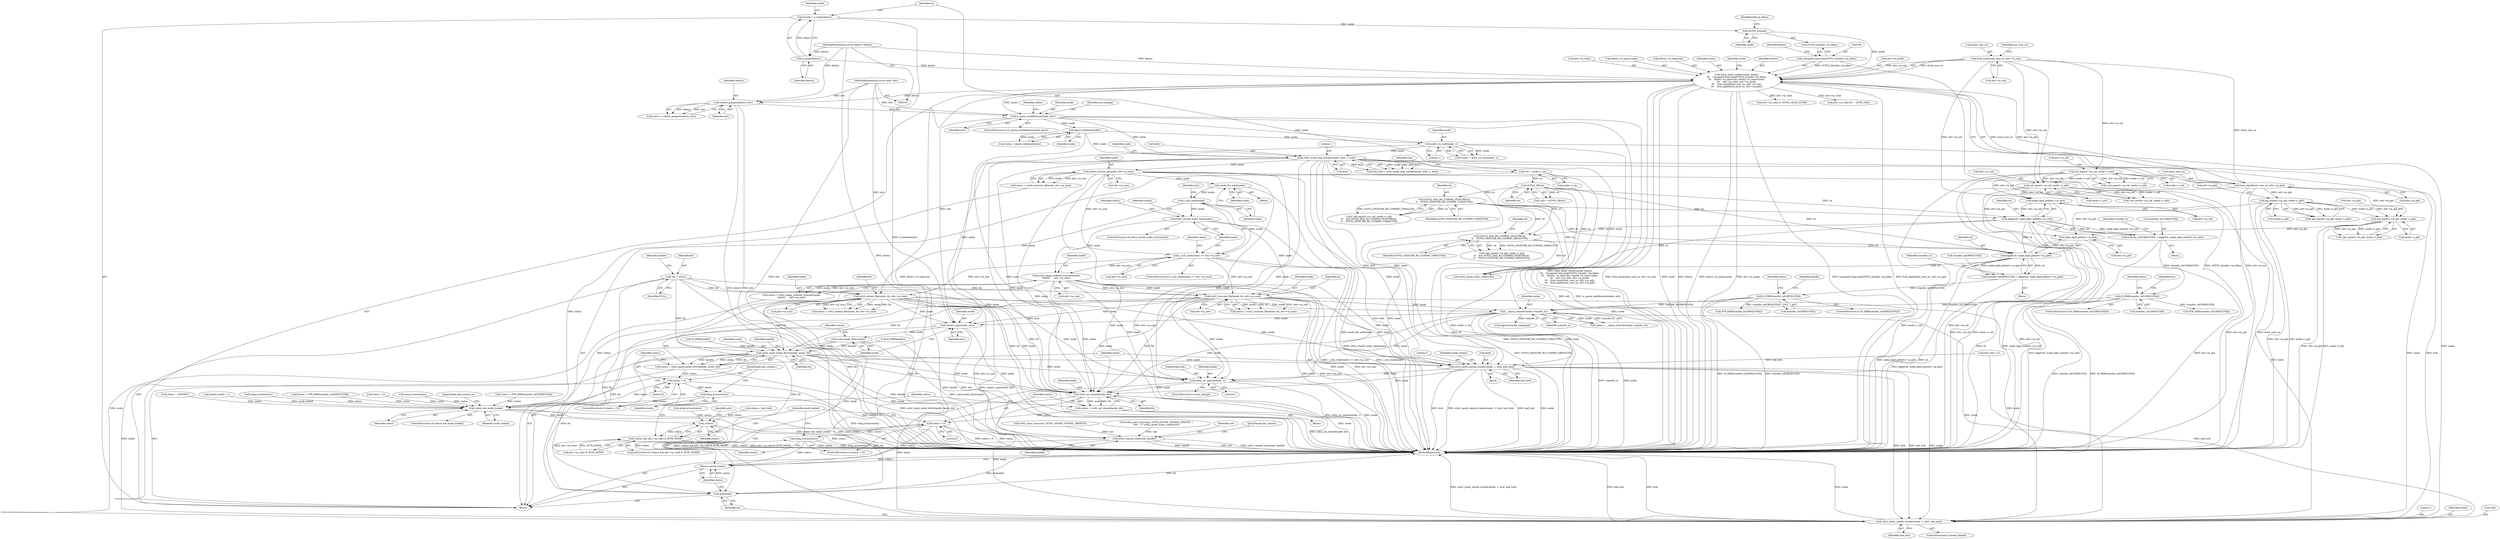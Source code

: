 digraph "1_linux_28f5a8a7c033cbf3e32277f4cc9c6afd74f05300@API" {
"1000517" [label="(Call,setattr_copy(inode, attr))"];
"1000253" [label="(Call,ocfs2_inode_lock_tracker(inode, &bh, 1, &oh))"];
"1000217" [label="(Call,dquot_initialize(inode))"];
"1000211" [label="(Call,is_quota_modification(inode, attr))"];
"1000145" [label="(Call,trace_ocfs2_setattr(inode, dentry,\n\t\t\t    (unsigned long long)OCFS2_I(inode)->ip_blkno,\n\t\t\t    dentry->d_name.len, dentry->d_name.name,\n\t\t\t    attr->ia_valid, attr->ia_mode,\n\t\t\t    from_kuid(&init_user_ns, attr->ia_uid),\n\t\t\t    from_kgid(&init_user_ns, attr->ia_gid)))"];
"1000151" [label="(Call,OCFS2_I(inode))"];
"1000118" [label="(Call,*inode = d_inode(dentry))"];
"1000120" [label="(Call,d_inode(dentry))"];
"1000105" [label="(MethodParameterIn,struct dentry *dentry)"];
"1000148" [label="(Call,(unsigned long long)OCFS2_I(inode)->ip_blkno)"];
"1000170" [label="(Call,from_kuid(&init_user_ns, attr->ia_uid))"];
"1000176" [label="(Call,from_kgid(&init_user_ns, attr->ia_gid))"];
"1000203" [label="(Call,setattr_prepare(dentry, attr))"];
"1000106" [label="(MethodParameterIn,struct iattr *attr)"];
"1000240" [label="(Call,ocfs2_rw_lock(inode, 1))"];
"1000328" [label="(Call,ocfs2_extend_file(inode, bh, attr->ia_size))"];
"1000297" [label="(Call,i_size_read(inode))"];
"1000293" [label="(Call,inode_dio_wait(inode))"];
"1000285" [label="(Call,inode_newsize_ok(inode, attr->ia_size))"];
"1000134" [label="(Call,*bh = NULL)"];
"1000296" [label="(Call,i_size_read(inode) >= attr->ia_size)"];
"1000491" [label="(Call,__dquot_transfer(inode, transfer_to))"];
"1000319" [label="(Call,ocfs2_truncate_file(inode, bh, attr->ia_size))"];
"1000309" [label="(Call,ocfs2_begin_ordered_truncate(inode,\n\t\t\t\t\t\t\t\t      attr->ia_size))"];
"1000304" [label="(Call,ocfs2_should_order_data(inode))"];
"1000456" [label="(Call,IS_ERR(transfer_to[GRPQUOTA]))"];
"1000445" [label="(Call,transfer_to[GRPQUOTA] = dqget(sb, make_kqid_gid(attr->ia_gid)))"];
"1000449" [label="(Call,dqget(sb, make_kqid_gid(attr->ia_gid)))"];
"1000441" [label="(Call,OCFS2_HAS_RO_COMPAT_FEATURE(sb,\n\t\t    OCFS2_FEATURE_RO_COMPAT_GRPQUOTA))"];
"1000398" [label="(Call,OCFS2_HAS_RO_COMPAT_FEATURE(sb,\n\t\t    OCFS2_FEATURE_RO_COMPAT_USRQUOTA))"];
"1000131" [label="(Call,OCFS2_SB(sb))"];
"1000123" [label="(Call,*sb = inode->i_sb)"];
"1000406" [label="(Call,dqget(sb, make_kqid_uid(attr->ia_uid)))"];
"1000408" [label="(Call,make_kqid_uid(attr->ia_uid))"];
"1000360" [label="(Call,uid_eq(attr->ia_uid, inode->i_uid))"];
"1000391" [label="(Call,uid_eq(attr->ia_uid, inode->i_uid))"];
"1000451" [label="(Call,make_kqid_gid(attr->ia_gid))"];
"1000374" [label="(Call,gid_eq(attr->ia_gid, inode->i_gid))"];
"1000434" [label="(Call,gid_eq(attr->ia_gid, inode->i_gid))"];
"1000413" [label="(Call,IS_ERR(transfer_to[USRQUOTA]))"];
"1000402" [label="(Call,transfer_to[USRQUOTA] = dqget(sb, make_kqid_uid(attr->ia_uid)))"];
"1000520" [label="(Call,mark_inode_dirty(inode))"];
"1000524" [label="(Call,ocfs2_mark_inode_dirty(handle, inode, bh))"];
"1000522" [label="(Call,status = ocfs2_mark_inode_dirty(handle, inode, bh))"];
"1000529" [label="(Call,status < 0)"];
"1000532" [label="(Call,mlog_errno(status))"];
"1000540" [label="(Call,status && inode_locked)"];
"1000575" [label="(Call,!status)"];
"1000574" [label="(Call,!status && attr->ia_valid & ATTR_MODE)"];
"1000604" [label="(Return,return status;)"];
"1000535" [label="(Call,ocfs2_commit_trans(osb, handle))"];
"1000544" [label="(Call,ocfs2_inode_unlock_tracker(inode, 1, &oh, had_lock))"];
"1000556" [label="(Call,ocfs2_rw_unlock(inode, 1))"];
"1000585" [label="(Call,ocfs2_acl_chmod(inode, bh))"];
"1000583" [label="(Call,status = ocfs2_acl_chmod(inode, bh))"];
"1000589" [label="(Call,status < 0)"];
"1000592" [label="(Call,mlog_errno(status))"];
"1000596" [label="(Call,ocfs2_inode_unlock_tracker(inode, 1, &oh, had_lock))"];
"1000602" [label="(Call,brelse(bh))"];
"1000251" [label="(Call,had_lock = ocfs2_inode_lock_tracker(inode, &bh, 1, &oh))"];
"1000331" [label="(Call,attr->ia_size)"];
"1000105" [label="(MethodParameterIn,struct dentry *dentry)"];
"1000374" [label="(Call,gid_eq(attr->ia_gid, inode->i_gid))"];
"1000391" [label="(Call,uid_eq(attr->ia_uid, inode->i_uid))"];
"1000124" [label="(Identifier,sb)"];
"1000131" [label="(Call,OCFS2_SB(sb))"];
"1000171" [label="(Call,&init_user_ns)"];
"1000359" [label="(Call,!uid_eq(attr->ia_uid, inode->i_uid))"];
"1000107" [label="(Block,)"];
"1000470" [label="(Call,ocfs2_start_trans(osb, OCFS2_INODE_UPDATE_CREDITS +\n\t\t\t\t\t   2 * ocfs2_quota_trans_credits(sb)))"];
"1000569" [label="(Call,dqput(transfer_to[qtype]))"];
"1000585" [label="(Call,ocfs2_acl_chmod(inode, bh))"];
"1000297" [label="(Call,i_size_read(inode))"];
"1000389" [label="(Call,!uid_eq(attr->ia_uid, inode->i_uid)\n\t\t    && OCFS2_HAS_RO_COMPAT_FEATURE(sb,\n\t\t    OCFS2_FEATURE_RO_COMPAT_USRQUOTA))"];
"1000542" [label="(Identifier,inode_locked)"];
"1000604" [label="(Return,return status;)"];
"1000528" [label="(ControlStructure,if (status < 0))"];
"1000303" [label="(ControlStructure,if (ocfs2_should_order_data(inode)))"];
"1000373" [label="(Call,!gid_eq(attr->ia_gid, inode->i_gid))"];
"1000296" [label="(Call,i_size_read(inode) >= attr->ia_size)"];
"1000532" [label="(Call,mlog_errno(status))"];
"1000419" [label="(Identifier,status)"];
"1000258" [label="(Call,&oh)"];
"1000125" [label="(Call,inode->i_sb)"];
"1000375" [label="(Call,attr->ia_gid)"];
"1000346" [label="(Call,status = -ENOSPC)"];
"1000151" [label="(Call,OCFS2_I(inode))"];
"1000130" [label="(Identifier,osb)"];
"1000176" [label="(Call,from_kgid(&init_user_ns, attr->ia_gid))"];
"1000495" [label="(Call,status < 0)"];
"1000545" [label="(Identifier,inode)"];
"1000150" [label="(Call,OCFS2_I(inode)->ip_blkno)"];
"1000309" [label="(Call,ocfs2_begin_ordered_truncate(inode,\n\t\t\t\t\t\t\t\t      attr->ia_size))"];
"1000486" [label="(Call,mlog_errno(status))"];
"1000135" [label="(Identifier,bh)"];
"1000451" [label="(Call,make_kqid_gid(attr->ia_gid))"];
"1000596" [label="(Call,ocfs2_inode_unlock_tracker(inode, 1, &oh, had_lock))"];
"1000145" [label="(Call,trace_ocfs2_setattr(inode, dentry,\n\t\t\t    (unsigned long long)OCFS2_I(inode)->ip_blkno,\n\t\t\t    dentry->d_name.len, dentry->d_name.name,\n\t\t\t    attr->ia_valid, attr->ia_mode,\n\t\t\t    from_kuid(&init_user_ns, attr->ia_uid),\n\t\t\t    from_kgid(&init_user_ns, attr->ia_gid)))"];
"1000167" [label="(Call,attr->ia_mode)"];
"1000390" [label="(Call,!uid_eq(attr->ia_uid, inode->i_uid))"];
"1000395" [label="(Call,inode->i_uid)"];
"1000399" [label="(Identifier,sb)"];
"1000241" [label="(Identifier,inode)"];
"1000215" [label="(Call,status = dquot_initialize(inode))"];
"1000420" [label="(Call,PTR_ERR(transfer_to[USRQUOTA]))"];
"1000533" [label="(Identifier,status)"];
"1000536" [label="(Identifier,osb)"];
"1000558" [label="(Literal,1)"];
"1000588" [label="(ControlStructure,if (status < 0))"];
"1000534" [label="(JumpTarget,bail_commit:)"];
"1000177" [label="(Call,&init_user_ns)"];
"1000445" [label="(Call,transfer_to[GRPQUOTA] = dqget(sb, make_kqid_gid(attr->ia_gid)))"];
"1000305" [label="(Identifier,inode)"];
"1000553" [label="(JumpTarget,bail_unlock_rw:)"];
"1000194" [label="(Call,attr->ia_valid & OCFS2_VALID_ATTRS)"];
"1000330" [label="(Identifier,bh)"];
"1000441" [label="(Call,OCFS2_HAS_RO_COMPAT_FEATURE(sb,\n\t\t    OCFS2_FEATURE_RO_COMPAT_GRPQUOTA))"];
"1000577" [label="(Call,attr->ia_valid & ATTR_MODE)"];
"1000282" [label="(Block,)"];
"1000285" [label="(Call,inode_newsize_ok(inode, attr->ia_size))"];
"1000408" [label="(Call,make_kqid_uid(attr->ia_uid))"];
"1000520" [label="(Call,mark_inode_dirty(inode))"];
"1000164" [label="(Call,attr->ia_valid)"];
"1000584" [label="(Identifier,status)"];
"1000598" [label="(Literal,1)"];
"1000554" [label="(ControlStructure,if (size_change))"];
"1000476" [label="(Call,ocfs2_quota_trans_credits(sb))"];
"1000412" [label="(ControlStructure,if (IS_ERR(transfer_to[USRQUOTA])))"];
"1000213" [label="(Identifier,attr)"];
"1000457" [label="(Call,transfer_to[GRPQUOTA])"];
"1000519" [label="(Identifier,attr)"];
"1000159" [label="(Call,dentry->d_name.name)"];
"1000409" [label="(Call,attr->ia_uid)"];
"1000438" [label="(Call,inode->i_gid)"];
"1000443" [label="(Identifier,OCFS2_FEATURE_RO_COMPAT_GRPQUOTA)"];
"1000392" [label="(Call,attr->ia_uid)"];
"1000559" [label="(JumpTarget,bail:)"];
"1000469" [label="(Identifier,handle)"];
"1000591" [label="(Literal,0)"];
"1000556" [label="(Call,ocfs2_rw_unlock(inode, 1))"];
"1000311" [label="(Call,attr->ia_size)"];
"1000265" [label="(Call,status = had_lock)"];
"1000538" [label="(JumpTarget,bail_unlock:)"];
"1000255" [label="(Call,&bh)"];
"1000187" [label="(Call,attr->ia_valid &= ~ATTR_SIZE)"];
"1000435" [label="(Call,attr->ia_gid)"];
"1000551" [label="(Identifier,inode_locked)"];
"1000204" [label="(Identifier,dentry)"];
"1000308" [label="(Identifier,status)"];
"1000119" [label="(Identifier,inode)"];
"1000295" [label="(ControlStructure,if (i_size_read(inode) >= attr->ia_size))"];
"1000489" [label="(Call,status = __dquot_transfer(inode, transfer_to))"];
"1000434" [label="(Call,gid_eq(attr->ia_gid, inode->i_gid))"];
"1000606" [label="(MethodReturn,int)"];
"1000518" [label="(Identifier,inode)"];
"1000329" [label="(Identifier,inode)"];
"1000418" [label="(Call,status = PTR_ERR(transfer_to[USRQUOTA]))"];
"1000248" [label="(Call,mlog_errno(status))"];
"1000154" [label="(Call,dentry->d_name.len)"];
"1000293" [label="(Call,inode_dio_wait(inode))"];
"1000414" [label="(Call,transfer_to[USRQUOTA])"];
"1000307" [label="(Call,status = ocfs2_begin_ordered_truncate(inode,\n\t\t\t\t\t\t\t\t      attr->ia_size))"];
"1000592" [label="(Call,mlog_errno(status))"];
"1000152" [label="(Identifier,inode)"];
"1000455" [label="(ControlStructure,if (IS_ERR(transfer_to[GRPQUOTA])))"];
"1000595" [label="(Identifier,inode_locked)"];
"1000300" [label="(Identifier,attr)"];
"1000240" [label="(Call,ocfs2_rw_lock(inode, 1))"];
"1000582" [label="(Block,)"];
"1000212" [label="(Identifier,inode)"];
"1000153" [label="(FieldIdentifier,ip_blkno)"];
"1000304" [label="(Call,ocfs2_should_order_data(inode))"];
"1000527" [label="(Identifier,bh)"];
"1000575" [label="(Call,!status)"];
"1000433" [label="(Call,!gid_eq(attr->ia_gid, inode->i_gid))"];
"1000530" [label="(Identifier,status)"];
"1000121" [label="(Identifier,dentry)"];
"1000146" [label="(Identifier,inode)"];
"1000526" [label="(Identifier,inode)"];
"1000120" [label="(Call,d_inode(dentry))"];
"1000224" [label="(Identifier,size_change)"];
"1000310" [label="(Identifier,inode)"];
"1000535" [label="(Call,ocfs2_commit_trans(osb, handle))"];
"1000185" [label="(Identifier,inode)"];
"1000479" [label="(Call,IS_ERR(handle))"];
"1000547" [label="(Call,&oh)"];
"1000576" [label="(Identifier,status)"];
"1000602" [label="(Call,brelse(bh))"];
"1000492" [label="(Identifier,inode)"];
"1000218" [label="(Identifier,inode)"];
"1000129" [label="(Call,*osb = OCFS2_SB(sb))"];
"1000361" [label="(Call,attr->ia_uid)"];
"1000522" [label="(Call,status = ocfs2_mark_inode_dirty(handle, inode, bh))"];
"1000261" [label="(Call,had_lock < 0)"];
"1000557" [label="(Identifier,inode)"];
"1000298" [label="(Identifier,inode)"];
"1000406" [label="(Call,dqget(sb, make_kqid_uid(attr->ia_uid)))"];
"1000456" [label="(Call,IS_ERR(transfer_to[GRPQUOTA]))"];
"1000503" [label="(Call,ocfs2_start_trans(osb, OCFS2_INODE_UPDATE_CREDITS))"];
"1000401" [label="(Block,)"];
"1000601" [label="(Identifier,had_lock)"];
"1000378" [label="(Call,inode->i_gid)"];
"1000597" [label="(Identifier,inode)"];
"1000493" [label="(Identifier,transfer_to)"];
"1000579" [label="(Identifier,attr)"];
"1000283" [label="(Call,status = inode_newsize_ok(inode, attr->ia_size))"];
"1000531" [label="(Literal,0)"];
"1000319" [label="(Call,ocfs2_truncate_file(inode, bh, attr->ia_size))"];
"1000106" [label="(MethodParameterIn,struct iattr *attr)"];
"1000134" [label="(Call,*bh = NULL)"];
"1000446" [label="(Call,transfer_to[GRPQUOTA])"];
"1000277" [label="(Call,inode_locked = 1)"];
"1000463" [label="(Call,PTR_ERR(transfer_to[GRPQUOTA]))"];
"1000462" [label="(Identifier,status)"];
"1000398" [label="(Call,OCFS2_HAS_RO_COMPAT_FEATURE(sb,\n\t\t    OCFS2_FEATURE_RO_COMPAT_USRQUOTA))"];
"1000327" [label="(Identifier,status)"];
"1000147" [label="(Identifier,dentry)"];
"1000123" [label="(Call,*sb = inode->i_sb)"];
"1000537" [label="(Identifier,handle)"];
"1000586" [label="(Identifier,inode)"];
"1000148" [label="(Call,(unsigned long long)OCFS2_I(inode)->ip_blkno)"];
"1000238" [label="(Call,status = ocfs2_rw_lock(inode, 1))"];
"1000605" [label="(Identifier,status)"];
"1000458" [label="(Identifier,transfer_to)"];
"1000415" [label="(Identifier,transfer_to)"];
"1000326" [label="(Call,status = ocfs2_extend_file(inode, bh, attr->ia_size))"];
"1000442" [label="(Identifier,sb)"];
"1000299" [label="(Call,attr->ia_size)"];
"1000139" [label="(Identifier,handle)"];
"1000294" [label="(Identifier,inode)"];
"1000132" [label="(Identifier,sb)"];
"1000540" [label="(Call,status && inode_locked)"];
"1000257" [label="(Literal,1)"];
"1000525" [label="(Identifier,handle)"];
"1000136" [label="(Identifier,NULL)"];
"1000328" [label="(Call,ocfs2_extend_file(inode, bh, attr->ia_size))"];
"1000210" [label="(ControlStructure,if (is_quota_modification(inode, attr)))"];
"1000517" [label="(Call,setattr_copy(inode, attr))"];
"1000242" [label="(Literal,1)"];
"1000201" [label="(Call,status = setattr_prepare(dentry, attr))"];
"1000402" [label="(Call,transfer_to[USRQUOTA] = dqget(sb, make_kqid_uid(attr->ia_uid)))"];
"1000179" [label="(Call,attr->ia_gid)"];
"1000491" [label="(Call,__dquot_transfer(inode, transfer_to))"];
"1000178" [label="(Identifier,init_user_ns)"];
"1000573" [label="(ControlStructure,if (!status && attr->ia_valid & ATTR_MODE))"];
"1000320" [label="(Identifier,inode)"];
"1000118" [label="(Call,*inode = d_inode(dentry))"];
"1000574" [label="(Call,!status && attr->ia_valid & ATTR_MODE)"];
"1000450" [label="(Identifier,sb)"];
"1000594" [label="(ControlStructure,if (inode_locked))"];
"1000589" [label="(Call,status < 0)"];
"1000593" [label="(Identifier,status)"];
"1000413" [label="(Call,IS_ERR(transfer_to[USRQUOTA]))"];
"1000514" [label="(Call,mlog_errno(status))"];
"1000507" [label="(Call,IS_ERR(handle))"];
"1000318" [label="(Identifier,status)"];
"1000521" [label="(Identifier,inode)"];
"1000541" [label="(Identifier,status)"];
"1000317" [label="(Call,status = ocfs2_truncate_file(inode, bh, attr->ia_size))"];
"1000403" [label="(Call,transfer_to[USRQUOTA])"];
"1000549" [label="(Identifier,had_lock)"];
"1000286" [label="(Identifier,inode)"];
"1000216" [label="(Identifier,status)"];
"1000529" [label="(Call,status < 0)"];
"1000205" [label="(Identifier,attr)"];
"1000583" [label="(Call,status = ocfs2_acl_chmod(inode, bh))"];
"1000360" [label="(Call,uid_eq(attr->ia_uid, inode->i_uid))"];
"1000364" [label="(Call,inode->i_uid)"];
"1000603" [label="(Identifier,bh)"];
"1000156" [label="(Identifier,dentry)"];
"1000287" [label="(Call,attr->ia_size)"];
"1000590" [label="(Identifier,status)"];
"1000461" [label="(Call,status = PTR_ERR(transfer_to[GRPQUOTA]))"];
"1000587" [label="(Identifier,bh)"];
"1000444" [label="(Block,)"];
"1000253" [label="(Call,ocfs2_inode_lock_tracker(inode, &bh, 1, &oh))"];
"1000203" [label="(Call,setattr_prepare(dentry, attr))"];
"1000524" [label="(Call,ocfs2_mark_inode_dirty(handle, inode, bh))"];
"1000452" [label="(Call,attr->ia_gid)"];
"1000543" [label="(Block,)"];
"1000546" [label="(Literal,1)"];
"1000539" [label="(ControlStructure,if (status && inode_locked))"];
"1000170" [label="(Call,from_kuid(&init_user_ns, attr->ia_uid))"];
"1000400" [label="(Identifier,OCFS2_FEATURE_RO_COMPAT_USRQUOTA)"];
"1000599" [label="(Call,&oh)"];
"1000321" [label="(Identifier,bh)"];
"1000254" [label="(Identifier,inode)"];
"1000211" [label="(Call,is_quota_modification(inode, attr))"];
"1000523" [label="(Identifier,status)"];
"1000544" [label="(Call,ocfs2_inode_unlock_tracker(inode, 1, &oh, had_lock))"];
"1000173" [label="(Call,attr->ia_uid)"];
"1000322" [label="(Call,attr->ia_size)"];
"1000217" [label="(Call,dquot_initialize(inode))"];
"1000449" [label="(Call,dqget(sb, make_kqid_gid(attr->ia_gid)))"];
"1000432" [label="(Call,!gid_eq(attr->ia_gid, inode->i_gid)\n\t\t    && OCFS2_HAS_RO_COMPAT_FEATURE(sb,\n\t\t    OCFS2_FEATURE_RO_COMPAT_GRPQUOTA))"];
"1000429" [label="(Identifier,attr)"];
"1000407" [label="(Identifier,sb)"];
"1000517" -> "1000107"  [label="AST: "];
"1000517" -> "1000519"  [label="CFG: "];
"1000518" -> "1000517"  [label="AST: "];
"1000519" -> "1000517"  [label="AST: "];
"1000521" -> "1000517"  [label="CFG: "];
"1000517" -> "1000606"  [label="DDG: attr"];
"1000517" -> "1000606"  [label="DDG: setattr_copy(inode, attr)"];
"1000253" -> "1000517"  [label="DDG: inode"];
"1000328" -> "1000517"  [label="DDG: inode"];
"1000491" -> "1000517"  [label="DDG: inode"];
"1000319" -> "1000517"  [label="DDG: inode"];
"1000211" -> "1000517"  [label="DDG: attr"];
"1000106" -> "1000517"  [label="DDG: attr"];
"1000517" -> "1000520"  [label="DDG: inode"];
"1000253" -> "1000251"  [label="AST: "];
"1000253" -> "1000258"  [label="CFG: "];
"1000254" -> "1000253"  [label="AST: "];
"1000255" -> "1000253"  [label="AST: "];
"1000257" -> "1000253"  [label="AST: "];
"1000258" -> "1000253"  [label="AST: "];
"1000251" -> "1000253"  [label="CFG: "];
"1000253" -> "1000606"  [label="DDG: &bh"];
"1000253" -> "1000606"  [label="DDG: inode"];
"1000253" -> "1000606"  [label="DDG: &oh"];
"1000253" -> "1000251"  [label="DDG: inode"];
"1000253" -> "1000251"  [label="DDG: &bh"];
"1000253" -> "1000251"  [label="DDG: 1"];
"1000253" -> "1000251"  [label="DDG: &oh"];
"1000217" -> "1000253"  [label="DDG: inode"];
"1000211" -> "1000253"  [label="DDG: inode"];
"1000240" -> "1000253"  [label="DDG: inode"];
"1000253" -> "1000285"  [label="DDG: inode"];
"1000253" -> "1000491"  [label="DDG: inode"];
"1000253" -> "1000544"  [label="DDG: inode"];
"1000253" -> "1000544"  [label="DDG: &oh"];
"1000253" -> "1000556"  [label="DDG: inode"];
"1000253" -> "1000585"  [label="DDG: inode"];
"1000253" -> "1000596"  [label="DDG: inode"];
"1000253" -> "1000596"  [label="DDG: &oh"];
"1000217" -> "1000215"  [label="AST: "];
"1000217" -> "1000218"  [label="CFG: "];
"1000218" -> "1000217"  [label="AST: "];
"1000215" -> "1000217"  [label="CFG: "];
"1000217" -> "1000606"  [label="DDG: inode"];
"1000217" -> "1000215"  [label="DDG: inode"];
"1000211" -> "1000217"  [label="DDG: inode"];
"1000217" -> "1000240"  [label="DDG: inode"];
"1000211" -> "1000210"  [label="AST: "];
"1000211" -> "1000213"  [label="CFG: "];
"1000212" -> "1000211"  [label="AST: "];
"1000213" -> "1000211"  [label="AST: "];
"1000216" -> "1000211"  [label="CFG: "];
"1000224" -> "1000211"  [label="CFG: "];
"1000211" -> "1000606"  [label="DDG: attr"];
"1000211" -> "1000606"  [label="DDG: is_quota_modification(inode, attr)"];
"1000145" -> "1000211"  [label="DDG: inode"];
"1000203" -> "1000211"  [label="DDG: attr"];
"1000106" -> "1000211"  [label="DDG: attr"];
"1000211" -> "1000240"  [label="DDG: inode"];
"1000145" -> "1000107"  [label="AST: "];
"1000145" -> "1000176"  [label="CFG: "];
"1000146" -> "1000145"  [label="AST: "];
"1000147" -> "1000145"  [label="AST: "];
"1000148" -> "1000145"  [label="AST: "];
"1000154" -> "1000145"  [label="AST: "];
"1000159" -> "1000145"  [label="AST: "];
"1000164" -> "1000145"  [label="AST: "];
"1000167" -> "1000145"  [label="AST: "];
"1000170" -> "1000145"  [label="AST: "];
"1000176" -> "1000145"  [label="AST: "];
"1000185" -> "1000145"  [label="CFG: "];
"1000145" -> "1000606"  [label="DDG: dentry->d_name.name"];
"1000145" -> "1000606"  [label="DDG: attr->ia_mode"];
"1000145" -> "1000606"  [label="DDG: (unsigned long long)OCFS2_I(inode)->ip_blkno"];
"1000145" -> "1000606"  [label="DDG: from_kgid(&init_user_ns, attr->ia_gid)"];
"1000145" -> "1000606"  [label="DDG: dentry->d_name.len"];
"1000145" -> "1000606"  [label="DDG: trace_ocfs2_setattr(inode, dentry,\n\t\t\t    (unsigned long long)OCFS2_I(inode)->ip_blkno,\n\t\t\t    dentry->d_name.len, dentry->d_name.name,\n\t\t\t    attr->ia_valid, attr->ia_mode,\n\t\t\t    from_kuid(&init_user_ns, attr->ia_uid),\n\t\t\t    from_kgid(&init_user_ns, attr->ia_gid))"];
"1000145" -> "1000606"  [label="DDG: from_kuid(&init_user_ns, attr->ia_uid)"];
"1000145" -> "1000606"  [label="DDG: inode"];
"1000145" -> "1000606"  [label="DDG: dentry"];
"1000151" -> "1000145"  [label="DDG: inode"];
"1000120" -> "1000145"  [label="DDG: dentry"];
"1000105" -> "1000145"  [label="DDG: dentry"];
"1000148" -> "1000145"  [label="DDG: OCFS2_I(inode)->ip_blkno"];
"1000170" -> "1000145"  [label="DDG: &init_user_ns"];
"1000170" -> "1000145"  [label="DDG: attr->ia_uid"];
"1000176" -> "1000145"  [label="DDG: &init_user_ns"];
"1000176" -> "1000145"  [label="DDG: attr->ia_gid"];
"1000145" -> "1000187"  [label="DDG: attr->ia_valid"];
"1000145" -> "1000194"  [label="DDG: attr->ia_valid"];
"1000145" -> "1000203"  [label="DDG: dentry"];
"1000151" -> "1000150"  [label="AST: "];
"1000151" -> "1000152"  [label="CFG: "];
"1000152" -> "1000151"  [label="AST: "];
"1000153" -> "1000151"  [label="CFG: "];
"1000118" -> "1000151"  [label="DDG: inode"];
"1000118" -> "1000107"  [label="AST: "];
"1000118" -> "1000120"  [label="CFG: "];
"1000119" -> "1000118"  [label="AST: "];
"1000120" -> "1000118"  [label="AST: "];
"1000124" -> "1000118"  [label="CFG: "];
"1000118" -> "1000606"  [label="DDG: d_inode(dentry)"];
"1000120" -> "1000118"  [label="DDG: dentry"];
"1000120" -> "1000121"  [label="CFG: "];
"1000121" -> "1000120"  [label="AST: "];
"1000105" -> "1000120"  [label="DDG: dentry"];
"1000105" -> "1000104"  [label="AST: "];
"1000105" -> "1000606"  [label="DDG: dentry"];
"1000105" -> "1000203"  [label="DDG: dentry"];
"1000148" -> "1000150"  [label="CFG: "];
"1000149" -> "1000148"  [label="AST: "];
"1000150" -> "1000148"  [label="AST: "];
"1000156" -> "1000148"  [label="CFG: "];
"1000148" -> "1000606"  [label="DDG: OCFS2_I(inode)->ip_blkno"];
"1000170" -> "1000173"  [label="CFG: "];
"1000171" -> "1000170"  [label="AST: "];
"1000173" -> "1000170"  [label="AST: "];
"1000178" -> "1000170"  [label="CFG: "];
"1000170" -> "1000606"  [label="DDG: attr->ia_uid"];
"1000170" -> "1000176"  [label="DDG: &init_user_ns"];
"1000170" -> "1000360"  [label="DDG: attr->ia_uid"];
"1000170" -> "1000391"  [label="DDG: attr->ia_uid"];
"1000170" -> "1000408"  [label="DDG: attr->ia_uid"];
"1000176" -> "1000179"  [label="CFG: "];
"1000177" -> "1000176"  [label="AST: "];
"1000179" -> "1000176"  [label="AST: "];
"1000176" -> "1000606"  [label="DDG: attr->ia_gid"];
"1000176" -> "1000606"  [label="DDG: &init_user_ns"];
"1000176" -> "1000374"  [label="DDG: attr->ia_gid"];
"1000176" -> "1000434"  [label="DDG: attr->ia_gid"];
"1000176" -> "1000451"  [label="DDG: attr->ia_gid"];
"1000203" -> "1000201"  [label="AST: "];
"1000203" -> "1000205"  [label="CFG: "];
"1000204" -> "1000203"  [label="AST: "];
"1000205" -> "1000203"  [label="AST: "];
"1000201" -> "1000203"  [label="CFG: "];
"1000203" -> "1000606"  [label="DDG: attr"];
"1000203" -> "1000606"  [label="DDG: dentry"];
"1000203" -> "1000201"  [label="DDG: dentry"];
"1000203" -> "1000201"  [label="DDG: attr"];
"1000106" -> "1000203"  [label="DDG: attr"];
"1000106" -> "1000104"  [label="AST: "];
"1000106" -> "1000606"  [label="DDG: attr"];
"1000240" -> "1000238"  [label="AST: "];
"1000240" -> "1000242"  [label="CFG: "];
"1000241" -> "1000240"  [label="AST: "];
"1000242" -> "1000240"  [label="AST: "];
"1000238" -> "1000240"  [label="CFG: "];
"1000240" -> "1000606"  [label="DDG: inode"];
"1000240" -> "1000238"  [label="DDG: inode"];
"1000240" -> "1000238"  [label="DDG: 1"];
"1000240" -> "1000585"  [label="DDG: inode"];
"1000240" -> "1000596"  [label="DDG: inode"];
"1000328" -> "1000326"  [label="AST: "];
"1000328" -> "1000331"  [label="CFG: "];
"1000329" -> "1000328"  [label="AST: "];
"1000330" -> "1000328"  [label="AST: "];
"1000331" -> "1000328"  [label="AST: "];
"1000326" -> "1000328"  [label="CFG: "];
"1000328" -> "1000606"  [label="DDG: attr->ia_size"];
"1000328" -> "1000606"  [label="DDG: inode"];
"1000328" -> "1000326"  [label="DDG: inode"];
"1000328" -> "1000326"  [label="DDG: bh"];
"1000328" -> "1000326"  [label="DDG: attr->ia_size"];
"1000297" -> "1000328"  [label="DDG: inode"];
"1000134" -> "1000328"  [label="DDG: bh"];
"1000296" -> "1000328"  [label="DDG: attr->ia_size"];
"1000328" -> "1000491"  [label="DDG: inode"];
"1000328" -> "1000524"  [label="DDG: bh"];
"1000328" -> "1000544"  [label="DDG: inode"];
"1000328" -> "1000556"  [label="DDG: inode"];
"1000328" -> "1000585"  [label="DDG: inode"];
"1000328" -> "1000585"  [label="DDG: bh"];
"1000328" -> "1000596"  [label="DDG: inode"];
"1000328" -> "1000602"  [label="DDG: bh"];
"1000297" -> "1000296"  [label="AST: "];
"1000297" -> "1000298"  [label="CFG: "];
"1000298" -> "1000297"  [label="AST: "];
"1000300" -> "1000297"  [label="CFG: "];
"1000297" -> "1000296"  [label="DDG: inode"];
"1000293" -> "1000297"  [label="DDG: inode"];
"1000297" -> "1000304"  [label="DDG: inode"];
"1000293" -> "1000282"  [label="AST: "];
"1000293" -> "1000294"  [label="CFG: "];
"1000294" -> "1000293"  [label="AST: "];
"1000298" -> "1000293"  [label="CFG: "];
"1000293" -> "1000606"  [label="DDG: inode_dio_wait(inode)"];
"1000285" -> "1000293"  [label="DDG: inode"];
"1000285" -> "1000283"  [label="AST: "];
"1000285" -> "1000287"  [label="CFG: "];
"1000286" -> "1000285"  [label="AST: "];
"1000287" -> "1000285"  [label="AST: "];
"1000283" -> "1000285"  [label="CFG: "];
"1000285" -> "1000606"  [label="DDG: inode"];
"1000285" -> "1000606"  [label="DDG: attr->ia_size"];
"1000285" -> "1000283"  [label="DDG: inode"];
"1000285" -> "1000283"  [label="DDG: attr->ia_size"];
"1000285" -> "1000296"  [label="DDG: attr->ia_size"];
"1000285" -> "1000544"  [label="DDG: inode"];
"1000285" -> "1000556"  [label="DDG: inode"];
"1000285" -> "1000585"  [label="DDG: inode"];
"1000285" -> "1000596"  [label="DDG: inode"];
"1000134" -> "1000107"  [label="AST: "];
"1000134" -> "1000136"  [label="CFG: "];
"1000135" -> "1000134"  [label="AST: "];
"1000136" -> "1000134"  [label="AST: "];
"1000139" -> "1000134"  [label="CFG: "];
"1000134" -> "1000606"  [label="DDG: bh"];
"1000134" -> "1000319"  [label="DDG: bh"];
"1000134" -> "1000524"  [label="DDG: bh"];
"1000134" -> "1000585"  [label="DDG: bh"];
"1000134" -> "1000602"  [label="DDG: bh"];
"1000296" -> "1000295"  [label="AST: "];
"1000296" -> "1000299"  [label="CFG: "];
"1000299" -> "1000296"  [label="AST: "];
"1000305" -> "1000296"  [label="CFG: "];
"1000327" -> "1000296"  [label="CFG: "];
"1000296" -> "1000606"  [label="DDG: i_size_read(inode) >= attr->ia_size"];
"1000296" -> "1000606"  [label="DDG: i_size_read(inode)"];
"1000296" -> "1000309"  [label="DDG: attr->ia_size"];
"1000296" -> "1000319"  [label="DDG: attr->ia_size"];
"1000491" -> "1000489"  [label="AST: "];
"1000491" -> "1000493"  [label="CFG: "];
"1000492" -> "1000491"  [label="AST: "];
"1000493" -> "1000491"  [label="AST: "];
"1000489" -> "1000491"  [label="CFG: "];
"1000491" -> "1000606"  [label="DDG: transfer_to"];
"1000491" -> "1000606"  [label="DDG: inode"];
"1000491" -> "1000489"  [label="DDG: inode"];
"1000491" -> "1000489"  [label="DDG: transfer_to"];
"1000319" -> "1000491"  [label="DDG: inode"];
"1000456" -> "1000491"  [label="DDG: transfer_to[GRPQUOTA]"];
"1000413" -> "1000491"  [label="DDG: transfer_to[USRQUOTA]"];
"1000491" -> "1000544"  [label="DDG: inode"];
"1000491" -> "1000556"  [label="DDG: inode"];
"1000491" -> "1000569"  [label="DDG: transfer_to"];
"1000491" -> "1000585"  [label="DDG: inode"];
"1000491" -> "1000596"  [label="DDG: inode"];
"1000319" -> "1000317"  [label="AST: "];
"1000319" -> "1000322"  [label="CFG: "];
"1000320" -> "1000319"  [label="AST: "];
"1000321" -> "1000319"  [label="AST: "];
"1000322" -> "1000319"  [label="AST: "];
"1000317" -> "1000319"  [label="CFG: "];
"1000319" -> "1000606"  [label="DDG: attr->ia_size"];
"1000319" -> "1000606"  [label="DDG: inode"];
"1000319" -> "1000317"  [label="DDG: inode"];
"1000319" -> "1000317"  [label="DDG: bh"];
"1000319" -> "1000317"  [label="DDG: attr->ia_size"];
"1000309" -> "1000319"  [label="DDG: inode"];
"1000309" -> "1000319"  [label="DDG: attr->ia_size"];
"1000304" -> "1000319"  [label="DDG: inode"];
"1000319" -> "1000524"  [label="DDG: bh"];
"1000319" -> "1000544"  [label="DDG: inode"];
"1000319" -> "1000556"  [label="DDG: inode"];
"1000319" -> "1000585"  [label="DDG: inode"];
"1000319" -> "1000585"  [label="DDG: bh"];
"1000319" -> "1000596"  [label="DDG: inode"];
"1000319" -> "1000602"  [label="DDG: bh"];
"1000309" -> "1000307"  [label="AST: "];
"1000309" -> "1000311"  [label="CFG: "];
"1000310" -> "1000309"  [label="AST: "];
"1000311" -> "1000309"  [label="AST: "];
"1000307" -> "1000309"  [label="CFG: "];
"1000309" -> "1000606"  [label="DDG: inode"];
"1000309" -> "1000606"  [label="DDG: attr->ia_size"];
"1000309" -> "1000307"  [label="DDG: inode"];
"1000309" -> "1000307"  [label="DDG: attr->ia_size"];
"1000304" -> "1000309"  [label="DDG: inode"];
"1000309" -> "1000544"  [label="DDG: inode"];
"1000309" -> "1000556"  [label="DDG: inode"];
"1000309" -> "1000585"  [label="DDG: inode"];
"1000309" -> "1000596"  [label="DDG: inode"];
"1000304" -> "1000303"  [label="AST: "];
"1000304" -> "1000305"  [label="CFG: "];
"1000305" -> "1000304"  [label="AST: "];
"1000308" -> "1000304"  [label="CFG: "];
"1000318" -> "1000304"  [label="CFG: "];
"1000304" -> "1000606"  [label="DDG: ocfs2_should_order_data(inode)"];
"1000456" -> "1000455"  [label="AST: "];
"1000456" -> "1000457"  [label="CFG: "];
"1000457" -> "1000456"  [label="AST: "];
"1000462" -> "1000456"  [label="CFG: "];
"1000469" -> "1000456"  [label="CFG: "];
"1000456" -> "1000606"  [label="DDG: transfer_to[GRPQUOTA]"];
"1000456" -> "1000606"  [label="DDG: IS_ERR(transfer_to[GRPQUOTA])"];
"1000445" -> "1000456"  [label="DDG: transfer_to[GRPQUOTA]"];
"1000456" -> "1000463"  [label="DDG: transfer_to[GRPQUOTA]"];
"1000445" -> "1000444"  [label="AST: "];
"1000445" -> "1000449"  [label="CFG: "];
"1000446" -> "1000445"  [label="AST: "];
"1000449" -> "1000445"  [label="AST: "];
"1000458" -> "1000445"  [label="CFG: "];
"1000445" -> "1000606"  [label="DDG: dqget(sb, make_kqid_gid(attr->ia_gid))"];
"1000449" -> "1000445"  [label="DDG: sb"];
"1000449" -> "1000445"  [label="DDG: make_kqid_gid(attr->ia_gid)"];
"1000449" -> "1000451"  [label="CFG: "];
"1000450" -> "1000449"  [label="AST: "];
"1000451" -> "1000449"  [label="AST: "];
"1000449" -> "1000606"  [label="DDG: sb"];
"1000449" -> "1000606"  [label="DDG: make_kqid_gid(attr->ia_gid)"];
"1000441" -> "1000449"  [label="DDG: sb"];
"1000398" -> "1000449"  [label="DDG: sb"];
"1000406" -> "1000449"  [label="DDG: sb"];
"1000131" -> "1000449"  [label="DDG: sb"];
"1000451" -> "1000449"  [label="DDG: attr->ia_gid"];
"1000449" -> "1000476"  [label="DDG: sb"];
"1000441" -> "1000432"  [label="AST: "];
"1000441" -> "1000443"  [label="CFG: "];
"1000442" -> "1000441"  [label="AST: "];
"1000443" -> "1000441"  [label="AST: "];
"1000432" -> "1000441"  [label="CFG: "];
"1000441" -> "1000606"  [label="DDG: OCFS2_FEATURE_RO_COMPAT_GRPQUOTA"];
"1000441" -> "1000432"  [label="DDG: sb"];
"1000441" -> "1000432"  [label="DDG: OCFS2_FEATURE_RO_COMPAT_GRPQUOTA"];
"1000398" -> "1000441"  [label="DDG: sb"];
"1000406" -> "1000441"  [label="DDG: sb"];
"1000131" -> "1000441"  [label="DDG: sb"];
"1000441" -> "1000476"  [label="DDG: sb"];
"1000398" -> "1000389"  [label="AST: "];
"1000398" -> "1000400"  [label="CFG: "];
"1000399" -> "1000398"  [label="AST: "];
"1000400" -> "1000398"  [label="AST: "];
"1000389" -> "1000398"  [label="CFG: "];
"1000398" -> "1000606"  [label="DDG: OCFS2_FEATURE_RO_COMPAT_USRQUOTA"];
"1000398" -> "1000389"  [label="DDG: sb"];
"1000398" -> "1000389"  [label="DDG: OCFS2_FEATURE_RO_COMPAT_USRQUOTA"];
"1000131" -> "1000398"  [label="DDG: sb"];
"1000398" -> "1000406"  [label="DDG: sb"];
"1000398" -> "1000476"  [label="DDG: sb"];
"1000131" -> "1000129"  [label="AST: "];
"1000131" -> "1000132"  [label="CFG: "];
"1000132" -> "1000131"  [label="AST: "];
"1000129" -> "1000131"  [label="CFG: "];
"1000131" -> "1000606"  [label="DDG: sb"];
"1000131" -> "1000129"  [label="DDG: sb"];
"1000123" -> "1000131"  [label="DDG: sb"];
"1000131" -> "1000406"  [label="DDG: sb"];
"1000131" -> "1000476"  [label="DDG: sb"];
"1000123" -> "1000107"  [label="AST: "];
"1000123" -> "1000125"  [label="CFG: "];
"1000124" -> "1000123"  [label="AST: "];
"1000125" -> "1000123"  [label="AST: "];
"1000130" -> "1000123"  [label="CFG: "];
"1000123" -> "1000606"  [label="DDG: inode->i_sb"];
"1000406" -> "1000402"  [label="AST: "];
"1000406" -> "1000408"  [label="CFG: "];
"1000407" -> "1000406"  [label="AST: "];
"1000408" -> "1000406"  [label="AST: "];
"1000402" -> "1000406"  [label="CFG: "];
"1000406" -> "1000606"  [label="DDG: sb"];
"1000406" -> "1000606"  [label="DDG: make_kqid_uid(attr->ia_uid)"];
"1000406" -> "1000402"  [label="DDG: sb"];
"1000406" -> "1000402"  [label="DDG: make_kqid_uid(attr->ia_uid)"];
"1000408" -> "1000406"  [label="DDG: attr->ia_uid"];
"1000406" -> "1000476"  [label="DDG: sb"];
"1000408" -> "1000409"  [label="CFG: "];
"1000409" -> "1000408"  [label="AST: "];
"1000408" -> "1000606"  [label="DDG: attr->ia_uid"];
"1000360" -> "1000408"  [label="DDG: attr->ia_uid"];
"1000391" -> "1000408"  [label="DDG: attr->ia_uid"];
"1000360" -> "1000359"  [label="AST: "];
"1000360" -> "1000364"  [label="CFG: "];
"1000361" -> "1000360"  [label="AST: "];
"1000364" -> "1000360"  [label="AST: "];
"1000359" -> "1000360"  [label="CFG: "];
"1000360" -> "1000606"  [label="DDG: attr->ia_uid"];
"1000360" -> "1000606"  [label="DDG: inode->i_uid"];
"1000360" -> "1000359"  [label="DDG: attr->ia_uid"];
"1000360" -> "1000359"  [label="DDG: inode->i_uid"];
"1000360" -> "1000391"  [label="DDG: attr->ia_uid"];
"1000360" -> "1000391"  [label="DDG: inode->i_uid"];
"1000391" -> "1000390"  [label="AST: "];
"1000391" -> "1000395"  [label="CFG: "];
"1000392" -> "1000391"  [label="AST: "];
"1000395" -> "1000391"  [label="AST: "];
"1000390" -> "1000391"  [label="CFG: "];
"1000391" -> "1000606"  [label="DDG: attr->ia_uid"];
"1000391" -> "1000606"  [label="DDG: inode->i_uid"];
"1000391" -> "1000390"  [label="DDG: attr->ia_uid"];
"1000391" -> "1000390"  [label="DDG: inode->i_uid"];
"1000451" -> "1000452"  [label="CFG: "];
"1000452" -> "1000451"  [label="AST: "];
"1000451" -> "1000606"  [label="DDG: attr->ia_gid"];
"1000374" -> "1000451"  [label="DDG: attr->ia_gid"];
"1000434" -> "1000451"  [label="DDG: attr->ia_gid"];
"1000374" -> "1000373"  [label="AST: "];
"1000374" -> "1000378"  [label="CFG: "];
"1000375" -> "1000374"  [label="AST: "];
"1000378" -> "1000374"  [label="AST: "];
"1000373" -> "1000374"  [label="CFG: "];
"1000374" -> "1000606"  [label="DDG: attr->ia_gid"];
"1000374" -> "1000606"  [label="DDG: inode->i_gid"];
"1000374" -> "1000373"  [label="DDG: attr->ia_gid"];
"1000374" -> "1000373"  [label="DDG: inode->i_gid"];
"1000374" -> "1000434"  [label="DDG: attr->ia_gid"];
"1000374" -> "1000434"  [label="DDG: inode->i_gid"];
"1000434" -> "1000433"  [label="AST: "];
"1000434" -> "1000438"  [label="CFG: "];
"1000435" -> "1000434"  [label="AST: "];
"1000438" -> "1000434"  [label="AST: "];
"1000433" -> "1000434"  [label="CFG: "];
"1000434" -> "1000606"  [label="DDG: inode->i_gid"];
"1000434" -> "1000606"  [label="DDG: attr->ia_gid"];
"1000434" -> "1000433"  [label="DDG: attr->ia_gid"];
"1000434" -> "1000433"  [label="DDG: inode->i_gid"];
"1000413" -> "1000412"  [label="AST: "];
"1000413" -> "1000414"  [label="CFG: "];
"1000414" -> "1000413"  [label="AST: "];
"1000419" -> "1000413"  [label="CFG: "];
"1000429" -> "1000413"  [label="CFG: "];
"1000413" -> "1000606"  [label="DDG: transfer_to[USRQUOTA]"];
"1000413" -> "1000606"  [label="DDG: IS_ERR(transfer_to[USRQUOTA])"];
"1000402" -> "1000413"  [label="DDG: transfer_to[USRQUOTA]"];
"1000413" -> "1000420"  [label="DDG: transfer_to[USRQUOTA]"];
"1000402" -> "1000401"  [label="AST: "];
"1000403" -> "1000402"  [label="AST: "];
"1000415" -> "1000402"  [label="CFG: "];
"1000402" -> "1000606"  [label="DDG: dqget(sb, make_kqid_uid(attr->ia_uid))"];
"1000520" -> "1000107"  [label="AST: "];
"1000520" -> "1000521"  [label="CFG: "];
"1000521" -> "1000520"  [label="AST: "];
"1000523" -> "1000520"  [label="CFG: "];
"1000520" -> "1000606"  [label="DDG: mark_inode_dirty(inode)"];
"1000520" -> "1000524"  [label="DDG: inode"];
"1000524" -> "1000522"  [label="AST: "];
"1000524" -> "1000527"  [label="CFG: "];
"1000525" -> "1000524"  [label="AST: "];
"1000526" -> "1000524"  [label="AST: "];
"1000527" -> "1000524"  [label="AST: "];
"1000522" -> "1000524"  [label="CFG: "];
"1000524" -> "1000606"  [label="DDG: inode"];
"1000524" -> "1000522"  [label="DDG: handle"];
"1000524" -> "1000522"  [label="DDG: inode"];
"1000524" -> "1000522"  [label="DDG: bh"];
"1000479" -> "1000524"  [label="DDG: handle"];
"1000507" -> "1000524"  [label="DDG: handle"];
"1000524" -> "1000535"  [label="DDG: handle"];
"1000524" -> "1000544"  [label="DDG: inode"];
"1000524" -> "1000556"  [label="DDG: inode"];
"1000524" -> "1000585"  [label="DDG: inode"];
"1000524" -> "1000585"  [label="DDG: bh"];
"1000524" -> "1000596"  [label="DDG: inode"];
"1000524" -> "1000602"  [label="DDG: bh"];
"1000522" -> "1000107"  [label="AST: "];
"1000523" -> "1000522"  [label="AST: "];
"1000530" -> "1000522"  [label="CFG: "];
"1000522" -> "1000606"  [label="DDG: ocfs2_mark_inode_dirty(handle, inode, bh)"];
"1000522" -> "1000529"  [label="DDG: status"];
"1000529" -> "1000528"  [label="AST: "];
"1000529" -> "1000531"  [label="CFG: "];
"1000530" -> "1000529"  [label="AST: "];
"1000531" -> "1000529"  [label="AST: "];
"1000533" -> "1000529"  [label="CFG: "];
"1000534" -> "1000529"  [label="CFG: "];
"1000529" -> "1000606"  [label="DDG: status < 0"];
"1000529" -> "1000532"  [label="DDG: status"];
"1000529" -> "1000540"  [label="DDG: status"];
"1000532" -> "1000528"  [label="AST: "];
"1000532" -> "1000533"  [label="CFG: "];
"1000533" -> "1000532"  [label="AST: "];
"1000534" -> "1000532"  [label="CFG: "];
"1000532" -> "1000606"  [label="DDG: mlog_errno(status)"];
"1000532" -> "1000540"  [label="DDG: status"];
"1000540" -> "1000539"  [label="AST: "];
"1000540" -> "1000541"  [label="CFG: "];
"1000540" -> "1000542"  [label="CFG: "];
"1000541" -> "1000540"  [label="AST: "];
"1000542" -> "1000540"  [label="AST: "];
"1000545" -> "1000540"  [label="CFG: "];
"1000553" -> "1000540"  [label="CFG: "];
"1000540" -> "1000606"  [label="DDG: status && inode_locked"];
"1000540" -> "1000606"  [label="DDG: inode_locked"];
"1000283" -> "1000540"  [label="DDG: status"];
"1000495" -> "1000540"  [label="DDG: status"];
"1000514" -> "1000540"  [label="DDG: status"];
"1000346" -> "1000540"  [label="DDG: status"];
"1000461" -> "1000540"  [label="DDG: status"];
"1000418" -> "1000540"  [label="DDG: status"];
"1000307" -> "1000540"  [label="DDG: status"];
"1000486" -> "1000540"  [label="DDG: status"];
"1000277" -> "1000540"  [label="DDG: inode_locked"];
"1000540" -> "1000575"  [label="DDG: status"];
"1000575" -> "1000574"  [label="AST: "];
"1000575" -> "1000576"  [label="CFG: "];
"1000576" -> "1000575"  [label="AST: "];
"1000579" -> "1000575"  [label="CFG: "];
"1000574" -> "1000575"  [label="CFG: "];
"1000575" -> "1000606"  [label="DDG: status"];
"1000575" -> "1000574"  [label="DDG: status"];
"1000265" -> "1000575"  [label="DDG: status"];
"1000248" -> "1000575"  [label="DDG: status"];
"1000575" -> "1000604"  [label="DDG: status"];
"1000574" -> "1000573"  [label="AST: "];
"1000574" -> "1000577"  [label="CFG: "];
"1000577" -> "1000574"  [label="AST: "];
"1000584" -> "1000574"  [label="CFG: "];
"1000595" -> "1000574"  [label="CFG: "];
"1000574" -> "1000606"  [label="DDG: !status"];
"1000574" -> "1000606"  [label="DDG: attr->ia_valid & ATTR_MODE"];
"1000574" -> "1000606"  [label="DDG: !status && attr->ia_valid & ATTR_MODE"];
"1000577" -> "1000574"  [label="DDG: attr->ia_valid"];
"1000577" -> "1000574"  [label="DDG: ATTR_MODE"];
"1000604" -> "1000107"  [label="AST: "];
"1000604" -> "1000605"  [label="CFG: "];
"1000605" -> "1000604"  [label="AST: "];
"1000606" -> "1000604"  [label="CFG: "];
"1000604" -> "1000606"  [label="DDG: <RET>"];
"1000605" -> "1000604"  [label="DDG: status"];
"1000589" -> "1000604"  [label="DDG: status"];
"1000592" -> "1000604"  [label="DDG: status"];
"1000535" -> "1000107"  [label="AST: "];
"1000535" -> "1000537"  [label="CFG: "];
"1000536" -> "1000535"  [label="AST: "];
"1000537" -> "1000535"  [label="AST: "];
"1000538" -> "1000535"  [label="CFG: "];
"1000535" -> "1000606"  [label="DDG: osb"];
"1000535" -> "1000606"  [label="DDG: ocfs2_commit_trans(osb, handle)"];
"1000535" -> "1000606"  [label="DDG: handle"];
"1000503" -> "1000535"  [label="DDG: osb"];
"1000470" -> "1000535"  [label="DDG: osb"];
"1000479" -> "1000535"  [label="DDG: handle"];
"1000544" -> "1000543"  [label="AST: "];
"1000544" -> "1000549"  [label="CFG: "];
"1000545" -> "1000544"  [label="AST: "];
"1000546" -> "1000544"  [label="AST: "];
"1000547" -> "1000544"  [label="AST: "];
"1000549" -> "1000544"  [label="AST: "];
"1000551" -> "1000544"  [label="CFG: "];
"1000544" -> "1000606"  [label="DDG: inode"];
"1000544" -> "1000606"  [label="DDG: &oh"];
"1000544" -> "1000606"  [label="DDG: ocfs2_inode_unlock_tracker(inode, 1, &oh, had_lock)"];
"1000544" -> "1000606"  [label="DDG: had_lock"];
"1000261" -> "1000544"  [label="DDG: had_lock"];
"1000544" -> "1000556"  [label="DDG: inode"];
"1000544" -> "1000585"  [label="DDG: inode"];
"1000544" -> "1000596"  [label="DDG: inode"];
"1000544" -> "1000596"  [label="DDG: &oh"];
"1000544" -> "1000596"  [label="DDG: had_lock"];
"1000556" -> "1000554"  [label="AST: "];
"1000556" -> "1000558"  [label="CFG: "];
"1000557" -> "1000556"  [label="AST: "];
"1000558" -> "1000556"  [label="AST: "];
"1000559" -> "1000556"  [label="CFG: "];
"1000556" -> "1000606"  [label="DDG: inode"];
"1000556" -> "1000606"  [label="DDG: ocfs2_rw_unlock(inode, 1)"];
"1000556" -> "1000585"  [label="DDG: inode"];
"1000556" -> "1000596"  [label="DDG: inode"];
"1000585" -> "1000583"  [label="AST: "];
"1000585" -> "1000587"  [label="CFG: "];
"1000586" -> "1000585"  [label="AST: "];
"1000587" -> "1000585"  [label="AST: "];
"1000583" -> "1000585"  [label="CFG: "];
"1000585" -> "1000606"  [label="DDG: inode"];
"1000585" -> "1000583"  [label="DDG: inode"];
"1000585" -> "1000583"  [label="DDG: bh"];
"1000585" -> "1000596"  [label="DDG: inode"];
"1000585" -> "1000602"  [label="DDG: bh"];
"1000583" -> "1000582"  [label="AST: "];
"1000584" -> "1000583"  [label="AST: "];
"1000590" -> "1000583"  [label="CFG: "];
"1000583" -> "1000606"  [label="DDG: ocfs2_acl_chmod(inode, bh)"];
"1000583" -> "1000589"  [label="DDG: status"];
"1000589" -> "1000588"  [label="AST: "];
"1000589" -> "1000591"  [label="CFG: "];
"1000590" -> "1000589"  [label="AST: "];
"1000591" -> "1000589"  [label="AST: "];
"1000593" -> "1000589"  [label="CFG: "];
"1000595" -> "1000589"  [label="CFG: "];
"1000589" -> "1000606"  [label="DDG: status < 0"];
"1000589" -> "1000606"  [label="DDG: status"];
"1000589" -> "1000592"  [label="DDG: status"];
"1000592" -> "1000588"  [label="AST: "];
"1000592" -> "1000593"  [label="CFG: "];
"1000593" -> "1000592"  [label="AST: "];
"1000595" -> "1000592"  [label="CFG: "];
"1000592" -> "1000606"  [label="DDG: mlog_errno(status)"];
"1000592" -> "1000606"  [label="DDG: status"];
"1000596" -> "1000594"  [label="AST: "];
"1000596" -> "1000601"  [label="CFG: "];
"1000597" -> "1000596"  [label="AST: "];
"1000598" -> "1000596"  [label="AST: "];
"1000599" -> "1000596"  [label="AST: "];
"1000601" -> "1000596"  [label="AST: "];
"1000603" -> "1000596"  [label="CFG: "];
"1000596" -> "1000606"  [label="DDG: &oh"];
"1000596" -> "1000606"  [label="DDG: inode"];
"1000596" -> "1000606"  [label="DDG: ocfs2_inode_unlock_tracker(inode, 1, &oh, had_lock)"];
"1000596" -> "1000606"  [label="DDG: had_lock"];
"1000261" -> "1000596"  [label="DDG: had_lock"];
"1000602" -> "1000107"  [label="AST: "];
"1000602" -> "1000603"  [label="CFG: "];
"1000603" -> "1000602"  [label="AST: "];
"1000605" -> "1000602"  [label="CFG: "];
"1000602" -> "1000606"  [label="DDG: brelse(bh)"];
"1000602" -> "1000606"  [label="DDG: bh"];
}
